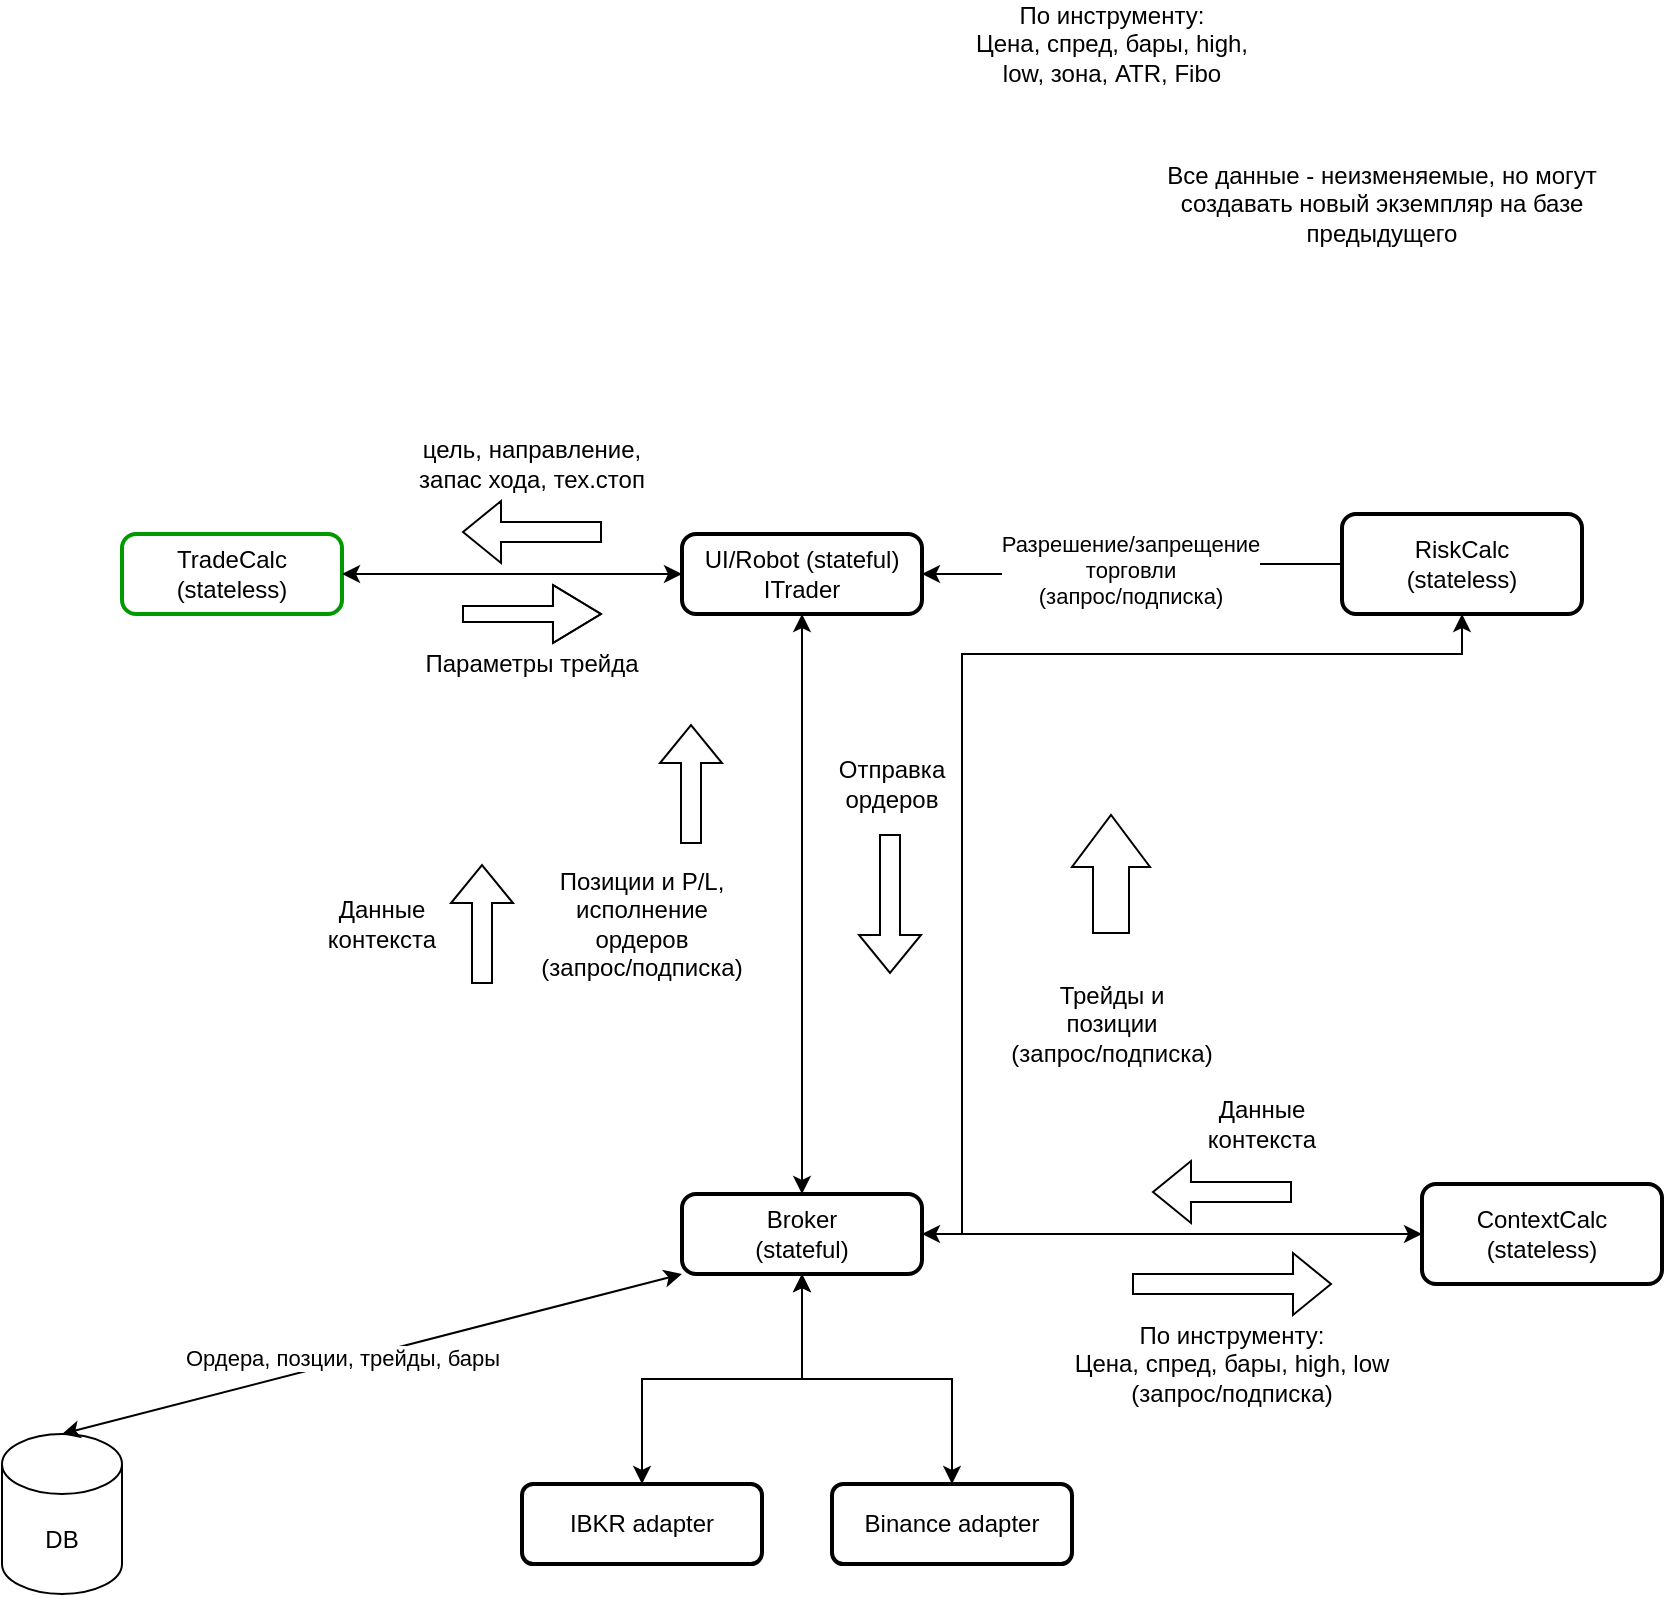 <mxfile version="24.0.4" type="device">
  <diagram name="Page-1" id="G5DH12w9WmTqOkHmOCy7">
    <mxGraphModel dx="1953" dy="794" grid="1" gridSize="10" guides="1" tooltips="1" connect="1" arrows="1" fold="1" page="1" pageScale="1" pageWidth="850" pageHeight="1100" math="0" shadow="0">
      <root>
        <mxCell id="0" />
        <mxCell id="1" parent="0" />
        <mxCell id="Z7uUhoI0-oeG4kcW3r7a-1" value="ContextCalc&lt;div&gt;(stateless)&lt;/div&gt;" style="rounded=1;whiteSpace=wrap;html=1;absoluteArcSize=1;arcSize=14;strokeWidth=2;" parent="1" vertex="1">
          <mxGeometry x="690" y="745" width="120" height="50" as="geometry" />
        </mxCell>
        <mxCell id="Z7uUhoI0-oeG4kcW3r7a-2" value="&lt;div&gt;&lt;span style=&quot;background-color: initial;&quot;&gt;Trade&lt;/span&gt;&lt;span style=&quot;background-color: initial;&quot;&gt;Calc&lt;/span&gt;&lt;/div&gt;&lt;div&gt;(stateless)&lt;/div&gt;" style="rounded=1;whiteSpace=wrap;html=1;absoluteArcSize=1;arcSize=14;strokeWidth=2;fillColor=none;strokeColor=#009900;" parent="1" vertex="1">
          <mxGeometry x="40" y="420" width="110" height="40" as="geometry" />
        </mxCell>
        <mxCell id="Z7uUhoI0-oeG4kcW3r7a-8" value="UI/Robot (stateful)&lt;div&gt;ITrader&lt;/div&gt;" style="rounded=1;whiteSpace=wrap;html=1;absoluteArcSize=1;arcSize=14;strokeWidth=2;" parent="1" vertex="1">
          <mxGeometry x="320" y="420" width="120" height="40" as="geometry" />
        </mxCell>
        <mxCell id="Z7uUhoI0-oeG4kcW3r7a-18" value="" style="edgeStyle=orthogonalEdgeStyle;rounded=0;orthogonalLoop=1;jettySize=auto;html=1;startArrow=none;startFill=0;endArrow=classic;endFill=1;" parent="1" source="Z7uUhoI0-oeG4kcW3r7a-16" target="Z7uUhoI0-oeG4kcW3r7a-8" edge="1">
          <mxGeometry relative="1" as="geometry" />
        </mxCell>
        <mxCell id="Z7uUhoI0-oeG4kcW3r7a-62" value="Разрешение/запрещение&lt;div&gt;торговли&lt;/div&gt;&lt;div&gt;(запрос/подписка)&lt;/div&gt;" style="edgeLabel;html=1;align=center;verticalAlign=middle;resizable=0;points=[];" parent="Z7uUhoI0-oeG4kcW3r7a-18" vertex="1" connectable="0">
          <mxGeometry y="-1" relative="1" as="geometry">
            <mxPoint as="offset" />
          </mxGeometry>
        </mxCell>
        <mxCell id="Z7uUhoI0-oeG4kcW3r7a-28" value="" style="edgeStyle=orthogonalEdgeStyle;rounded=0;orthogonalLoop=1;jettySize=auto;html=1;entryX=1;entryY=0.5;entryDx=0;entryDy=0;exitX=0.5;exitY=1;exitDx=0;exitDy=0;startArrow=classic;startFill=1;endArrow=none;endFill=0;" parent="1" source="Z7uUhoI0-oeG4kcW3r7a-16" target="Z7uUhoI0-oeG4kcW3r7a-25" edge="1">
          <mxGeometry relative="1" as="geometry">
            <mxPoint x="580" y="470" as="sourcePoint" />
            <mxPoint x="245" y="750" as="targetPoint" />
            <Array as="points">
              <mxPoint x="710" y="480" />
              <mxPoint x="460" y="480" />
              <mxPoint x="460" y="770" />
            </Array>
          </mxGeometry>
        </mxCell>
        <mxCell id="Z7uUhoI0-oeG4kcW3r7a-16" value="RiskCalc&lt;div&gt;&lt;div&gt;(stateless)&lt;/div&gt;&lt;/div&gt;" style="rounded=1;whiteSpace=wrap;html=1;absoluteArcSize=1;arcSize=14;strokeWidth=2;" parent="1" vertex="1">
          <mxGeometry x="650" y="410" width="120" height="50" as="geometry" />
        </mxCell>
        <mxCell id="Z7uUhoI0-oeG4kcW3r7a-22" value="" style="endArrow=classic;html=1;rounded=0;entryX=1;entryY=0.5;entryDx=0;entryDy=0;endFill=1;startArrow=classic;startFill=1;exitX=0;exitY=0.5;exitDx=0;exitDy=0;exitPerimeter=0;" parent="1" source="Z7uUhoI0-oeG4kcW3r7a-8" target="Z7uUhoI0-oeG4kcW3r7a-2" edge="1">
          <mxGeometry width="50" height="50" relative="1" as="geometry">
            <mxPoint x="250" y="410" as="sourcePoint" />
            <mxPoint x="320" y="340" as="targetPoint" />
            <Array as="points" />
          </mxGeometry>
        </mxCell>
        <mxCell id="Z7uUhoI0-oeG4kcW3r7a-50" value="" style="edgeStyle=orthogonalEdgeStyle;rounded=0;orthogonalLoop=1;jettySize=auto;html=1;startArrow=classic;startFill=1;" parent="1" source="Z7uUhoI0-oeG4kcW3r7a-25" target="Z7uUhoI0-oeG4kcW3r7a-8" edge="1">
          <mxGeometry relative="1" as="geometry" />
        </mxCell>
        <mxCell id="Z7uUhoI0-oeG4kcW3r7a-53" value="" style="edgeStyle=orthogonalEdgeStyle;rounded=0;orthogonalLoop=1;jettySize=auto;html=1;startArrow=classic;startFill=1;" parent="1" source="Z7uUhoI0-oeG4kcW3r7a-25" target="Z7uUhoI0-oeG4kcW3r7a-44" edge="1">
          <mxGeometry relative="1" as="geometry" />
        </mxCell>
        <mxCell id="Z7uUhoI0-oeG4kcW3r7a-25" value="Broker&lt;div&gt;(stateful)&lt;/div&gt;" style="rounded=1;whiteSpace=wrap;html=1;absoluteArcSize=1;arcSize=14;strokeWidth=2;" parent="1" vertex="1">
          <mxGeometry x="320" y="750" width="120" height="40" as="geometry" />
        </mxCell>
        <mxCell id="Z7uUhoI0-oeG4kcW3r7a-38" value="DB" style="shape=cylinder3;whiteSpace=wrap;html=1;boundedLbl=1;backgroundOutline=1;size=15;" parent="1" vertex="1">
          <mxGeometry x="-20" y="870" width="60" height="80" as="geometry" />
        </mxCell>
        <mxCell id="Z7uUhoI0-oeG4kcW3r7a-44" value="IBKR adapter" style="whiteSpace=wrap;html=1;rounded=1;arcSize=14;strokeWidth=2;" parent="1" vertex="1">
          <mxGeometry x="240" y="895" width="120" height="40" as="geometry" />
        </mxCell>
        <mxCell id="Z7uUhoI0-oeG4kcW3r7a-52" value="" style="endArrow=classic;startArrow=classic;html=1;rounded=0;entryX=0;entryY=1;entryDx=0;entryDy=0;exitX=0.5;exitY=0;exitDx=0;exitDy=0;exitPerimeter=0;" parent="1" source="Z7uUhoI0-oeG4kcW3r7a-38" target="Z7uUhoI0-oeG4kcW3r7a-25" edge="1">
          <mxGeometry width="50" height="50" relative="1" as="geometry">
            <mxPoint x="60" y="805" as="sourcePoint" />
            <mxPoint x="110" y="755" as="targetPoint" />
          </mxGeometry>
        </mxCell>
        <mxCell id="Z7uUhoI0-oeG4kcW3r7a-76" value="Ордера, позции, трейды, бары" style="edgeLabel;html=1;align=center;verticalAlign=middle;resizable=0;points=[];" parent="Z7uUhoI0-oeG4kcW3r7a-52" vertex="1" connectable="0">
          <mxGeometry x="-0.095" y="2" relative="1" as="geometry">
            <mxPoint as="offset" />
          </mxGeometry>
        </mxCell>
        <mxCell id="Z7uUhoI0-oeG4kcW3r7a-60" value="Отправка ордеров" style="text;html=1;align=center;verticalAlign=middle;whiteSpace=wrap;rounded=0;" parent="1" vertex="1">
          <mxGeometry x="395" y="530" width="60" height="30" as="geometry" />
        </mxCell>
        <mxCell id="Z7uUhoI0-oeG4kcW3r7a-61" value="&lt;div&gt;Позиции и P/L,&lt;/div&gt;&lt;div&gt;исполнение&lt;/div&gt;&lt;div&gt;ордеров&lt;/div&gt;&lt;div&gt;(запрос/подписка)&lt;/div&gt;" style="text;html=1;align=center;verticalAlign=middle;whiteSpace=wrap;rounded=0;" parent="1" vertex="1">
          <mxGeometry x="230" y="580" width="140" height="70" as="geometry" />
        </mxCell>
        <mxCell id="Z7uUhoI0-oeG4kcW3r7a-63" value="" style="shape=flexArrow;endArrow=classic;html=1;rounded=0;" parent="1" edge="1">
          <mxGeometry width="50" height="50" relative="1" as="geometry">
            <mxPoint x="324.5" y="575" as="sourcePoint" />
            <mxPoint x="324.5" y="515" as="targetPoint" />
          </mxGeometry>
        </mxCell>
        <mxCell id="Z7uUhoI0-oeG4kcW3r7a-64" value="" style="shape=flexArrow;endArrow=classic;html=1;rounded=0;" parent="1" edge="1">
          <mxGeometry width="50" height="50" relative="1" as="geometry">
            <mxPoint x="424" y="570" as="sourcePoint" />
            <mxPoint x="424" y="640" as="targetPoint" />
          </mxGeometry>
        </mxCell>
        <mxCell id="Z7uUhoI0-oeG4kcW3r7a-67" value="Трейды и&lt;div&gt;позиции&lt;/div&gt;&lt;div&gt;(запрос/подписка)&lt;/div&gt;" style="text;html=1;align=center;verticalAlign=middle;whiteSpace=wrap;rounded=0;" parent="1" vertex="1">
          <mxGeometry x="475" y="650" width="120" height="30" as="geometry" />
        </mxCell>
        <mxCell id="Z7uUhoI0-oeG4kcW3r7a-68" value="" style="shape=flexArrow;endArrow=classic;html=1;rounded=0;width=18;endSize=8.33;" parent="1" edge="1">
          <mxGeometry width="50" height="50" relative="1" as="geometry">
            <mxPoint x="534.5" y="620" as="sourcePoint" />
            <mxPoint x="534.5" y="560" as="targetPoint" />
          </mxGeometry>
        </mxCell>
        <mxCell id="Z7uUhoI0-oeG4kcW3r7a-69" value="цель, направление, запас хода, тех.стоп" style="text;html=1;align=center;verticalAlign=middle;whiteSpace=wrap;rounded=0;" parent="1" vertex="1">
          <mxGeometry x="180" y="370" width="130" height="30" as="geometry" />
        </mxCell>
        <mxCell id="Z7uUhoI0-oeG4kcW3r7a-70" value="" style="shape=flexArrow;endArrow=classic;html=1;rounded=0;" parent="1" edge="1">
          <mxGeometry width="50" height="50" relative="1" as="geometry">
            <mxPoint x="280" y="419" as="sourcePoint" />
            <mxPoint x="210" y="419" as="targetPoint" />
          </mxGeometry>
        </mxCell>
        <mxCell id="Z7uUhoI0-oeG4kcW3r7a-71" value="Параметры трейда" style="text;html=1;align=center;verticalAlign=middle;whiteSpace=wrap;rounded=0;" parent="1" vertex="1">
          <mxGeometry x="190" y="470" width="110" height="30" as="geometry" />
        </mxCell>
        <mxCell id="Z7uUhoI0-oeG4kcW3r7a-72" value="" style="shape=flexArrow;endArrow=classic;html=1;rounded=0;width=8;endSize=7.67;" parent="1" edge="1">
          <mxGeometry width="50" height="50" relative="1" as="geometry">
            <mxPoint x="210" y="460" as="sourcePoint" />
            <mxPoint x="280" y="460" as="targetPoint" />
            <Array as="points">
              <mxPoint x="230" y="460" />
            </Array>
          </mxGeometry>
        </mxCell>
        <mxCell id="Z7uUhoI0-oeG4kcW3r7a-74" value="" style="edgeStyle=orthogonalEdgeStyle;rounded=0;orthogonalLoop=1;jettySize=auto;html=1;startArrow=classic;startFill=1;" parent="1" source="Z7uUhoI0-oeG4kcW3r7a-73" target="Z7uUhoI0-oeG4kcW3r7a-25" edge="1">
          <mxGeometry relative="1" as="geometry" />
        </mxCell>
        <mxCell id="Z7uUhoI0-oeG4kcW3r7a-73" value="Binance adapter" style="whiteSpace=wrap;html=1;rounded=1;arcSize=14;strokeWidth=2;" parent="1" vertex="1">
          <mxGeometry x="395" y="895" width="120" height="40" as="geometry" />
        </mxCell>
        <mxCell id="Z7uUhoI0-oeG4kcW3r7a-77" value="По инструменту:&lt;div&gt;Цена, спред, бары, high, low&lt;/div&gt;&lt;div&gt;(запрос/подписка)&lt;/div&gt;" style="text;html=1;align=center;verticalAlign=middle;whiteSpace=wrap;rounded=0;" parent="1" vertex="1">
          <mxGeometry x="515" y="820" width="160" height="30" as="geometry" />
        </mxCell>
        <mxCell id="Z7uUhoI0-oeG4kcW3r7a-93" value="Данные контекста" style="text;html=1;align=center;verticalAlign=middle;whiteSpace=wrap;rounded=0;" parent="1" vertex="1">
          <mxGeometry x="140" y="600" width="60" height="30" as="geometry" />
        </mxCell>
        <mxCell id="Z7uUhoI0-oeG4kcW3r7a-95" value="" style="shape=flexArrow;endArrow=classic;html=1;rounded=0;" parent="1" edge="1">
          <mxGeometry width="50" height="50" relative="1" as="geometry">
            <mxPoint x="625" y="749" as="sourcePoint" />
            <mxPoint x="555" y="749" as="targetPoint" />
          </mxGeometry>
        </mxCell>
        <mxCell id="Z7uUhoI0-oeG4kcW3r7a-98" value="Все данные - неизменяемые, но могут&lt;div&gt;создавать новый экземпляр на базе&lt;/div&gt;&lt;div&gt;предыдущего&lt;/div&gt;" style="text;html=1;align=center;verticalAlign=middle;whiteSpace=wrap;rounded=0;" parent="1" vertex="1">
          <mxGeometry x="550" y="240" width="240" height="30" as="geometry" />
        </mxCell>
        <mxCell id="Z7uUhoI0-oeG4kcW3r7a-99" value="По инструменту:&lt;div&gt;Цена, спред, бары, high, low, зона, ATR, Fibo&lt;/div&gt;" style="text;html=1;align=center;verticalAlign=middle;whiteSpace=wrap;rounded=0;" parent="1" vertex="1">
          <mxGeometry x="455" y="160" width="160" height="30" as="geometry" />
        </mxCell>
        <mxCell id="7dwjAZASNVriuCss6YmI-2" value="" style="shape=flexArrow;endArrow=classic;html=1;rounded=0;" parent="1" edge="1">
          <mxGeometry width="50" height="50" relative="1" as="geometry">
            <mxPoint x="545" y="795" as="sourcePoint" />
            <mxPoint x="645" y="795" as="targetPoint" />
          </mxGeometry>
        </mxCell>
        <mxCell id="7dwjAZASNVriuCss6YmI-3" value="" style="endArrow=classic;startArrow=classic;html=1;rounded=0;entryX=0;entryY=0.5;entryDx=0;entryDy=0;exitX=1;exitY=0.5;exitDx=0;exitDy=0;" parent="1" source="Z7uUhoI0-oeG4kcW3r7a-25" target="Z7uUhoI0-oeG4kcW3r7a-1" edge="1">
          <mxGeometry width="50" height="50" relative="1" as="geometry">
            <mxPoint x="340" y="630" as="sourcePoint" />
            <mxPoint x="390" y="580" as="targetPoint" />
          </mxGeometry>
        </mxCell>
        <mxCell id="7dwjAZASNVriuCss6YmI-4" value="Данные контекста" style="text;html=1;align=center;verticalAlign=middle;whiteSpace=wrap;rounded=0;" parent="1" vertex="1">
          <mxGeometry x="580" y="700" width="60" height="30" as="geometry" />
        </mxCell>
        <mxCell id="7dwjAZASNVriuCss6YmI-5" value="" style="shape=flexArrow;endArrow=classic;html=1;rounded=0;" parent="1" edge="1">
          <mxGeometry width="50" height="50" relative="1" as="geometry">
            <mxPoint x="220" y="645" as="sourcePoint" />
            <mxPoint x="220" y="585" as="targetPoint" />
          </mxGeometry>
        </mxCell>
      </root>
    </mxGraphModel>
  </diagram>
</mxfile>
